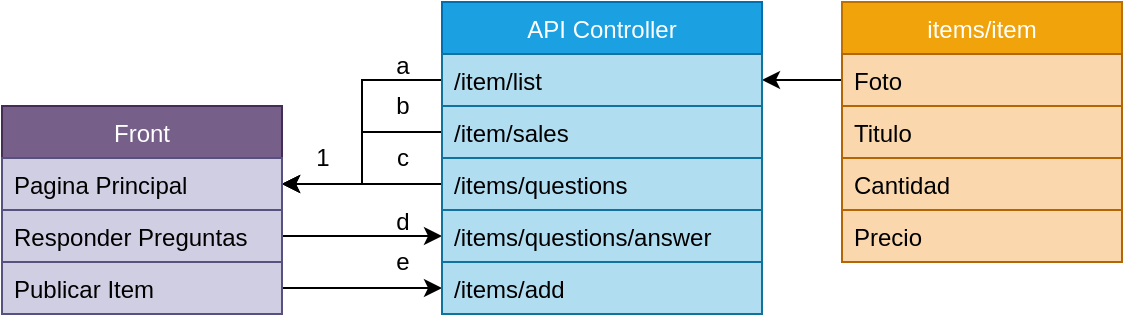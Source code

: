 <mxfile version="13.7.7" type="github" pages="2">
  <diagram id="C5RBs43oDa-KdzZeNtuy" name="Page-1">
    <mxGraphModel dx="953" dy="534" grid="1" gridSize="10" guides="1" tooltips="1" connect="1" arrows="0" fold="1" page="1" pageScale="1" pageWidth="827" pageHeight="1169" math="0" shadow="0">
      <root>
        <mxCell id="WIyWlLk6GJQsqaUBKTNV-0" />
        <mxCell id="WIyWlLk6GJQsqaUBKTNV-1" parent="WIyWlLk6GJQsqaUBKTNV-0" />
        <mxCell id="sxhTnpEn1PRu6iW9HYJo-9" value="a" style="text;html=1;align=center;verticalAlign=middle;resizable=0;points=[];autosize=1;" vertex="1" parent="WIyWlLk6GJQsqaUBKTNV-1">
          <mxGeometry x="370" y="222" width="20" height="20" as="geometry" />
        </mxCell>
        <mxCell id="sxhTnpEn1PRu6iW9HYJo-11" value="b" style="text;html=1;align=center;verticalAlign=middle;resizable=0;points=[];autosize=1;" vertex="1" parent="WIyWlLk6GJQsqaUBKTNV-1">
          <mxGeometry x="370" y="242" width="20" height="20" as="geometry" />
        </mxCell>
        <mxCell id="sxhTnpEn1PRu6iW9HYJo-12" value="c" style="text;html=1;align=center;verticalAlign=middle;resizable=0;points=[];autosize=1;" vertex="1" parent="WIyWlLk6GJQsqaUBKTNV-1">
          <mxGeometry x="370" y="268" width="20" height="20" as="geometry" />
        </mxCell>
        <mxCell id="sxhTnpEn1PRu6iW9HYJo-13" value="1" style="text;html=1;align=center;verticalAlign=middle;resizable=0;points=[];autosize=1;" vertex="1" parent="WIyWlLk6GJQsqaUBKTNV-1">
          <mxGeometry x="330" y="268" width="20" height="20" as="geometry" />
        </mxCell>
        <mxCell id="sxhTnpEn1PRu6iW9HYJo-14" style="edgeStyle=orthogonalEdgeStyle;rounded=0;orthogonalLoop=1;jettySize=auto;html=1;exitX=0;exitY=0.5;exitDx=0;exitDy=0;" edge="1" parent="WIyWlLk6GJQsqaUBKTNV-1" source="UCk4jpyQAJzVF1MGtJKG-5" target="sxhTnpEn1PRu6iW9HYJo-23">
          <mxGeometry relative="1" as="geometry">
            <mxPoint x="330" y="239" as="targetPoint" />
          </mxGeometry>
        </mxCell>
        <mxCell id="sxhTnpEn1PRu6iW9HYJo-15" style="edgeStyle=orthogonalEdgeStyle;rounded=0;orthogonalLoop=1;jettySize=auto;html=1;exitX=0;exitY=0.5;exitDx=0;exitDy=0;entryX=1;entryY=0.5;entryDx=0;entryDy=0;" edge="1" parent="WIyWlLk6GJQsqaUBKTNV-1" source="UCk4jpyQAJzVF1MGtJKG-6" target="sxhTnpEn1PRu6iW9HYJo-23">
          <mxGeometry relative="1" as="geometry">
            <mxPoint x="330" y="239" as="targetPoint" />
          </mxGeometry>
        </mxCell>
        <mxCell id="sxhTnpEn1PRu6iW9HYJo-16" style="edgeStyle=orthogonalEdgeStyle;rounded=0;orthogonalLoop=1;jettySize=auto;html=1;exitX=0;exitY=0.5;exitDx=0;exitDy=0;entryX=1;entryY=0.5;entryDx=0;entryDy=0;" edge="1" parent="WIyWlLk6GJQsqaUBKTNV-1" source="UCk4jpyQAJzVF1MGtJKG-20" target="sxhTnpEn1PRu6iW9HYJo-23">
          <mxGeometry relative="1" as="geometry">
            <mxPoint x="330" y="239" as="targetPoint" />
          </mxGeometry>
        </mxCell>
        <mxCell id="sxhTnpEn1PRu6iW9HYJo-18" style="edgeStyle=orthogonalEdgeStyle;rounded=0;orthogonalLoop=1;jettySize=auto;html=1;exitX=0;exitY=0.5;exitDx=0;exitDy=0;entryX=1;entryY=0.5;entryDx=0;entryDy=0;" edge="1" parent="WIyWlLk6GJQsqaUBKTNV-1" source="UCk4jpyQAJzVF1MGtJKG-17" target="UCk4jpyQAJzVF1MGtJKG-5">
          <mxGeometry relative="1" as="geometry" />
        </mxCell>
        <mxCell id="sxhTnpEn1PRu6iW9HYJo-30" style="edgeStyle=orthogonalEdgeStyle;rounded=0;orthogonalLoop=1;jettySize=auto;html=1;exitX=1;exitY=0.5;exitDx=0;exitDy=0;entryX=0;entryY=0.5;entryDx=0;entryDy=0;" edge="1" parent="WIyWlLk6GJQsqaUBKTNV-1" source="sxhTnpEn1PRu6iW9HYJo-24" target="UCk4jpyQAJzVF1MGtJKG-21">
          <mxGeometry relative="1" as="geometry" />
        </mxCell>
        <mxCell id="sxhTnpEn1PRu6iW9HYJo-31" style="edgeStyle=orthogonalEdgeStyle;rounded=0;orthogonalLoop=1;jettySize=auto;html=1;exitX=1;exitY=0.5;exitDx=0;exitDy=0;entryX=0;entryY=0.5;entryDx=0;entryDy=0;" edge="1" parent="WIyWlLk6GJQsqaUBKTNV-1" source="sxhTnpEn1PRu6iW9HYJo-25" target="UCk4jpyQAJzVF1MGtJKG-11">
          <mxGeometry relative="1" as="geometry" />
        </mxCell>
        <mxCell id="sxhTnpEn1PRu6iW9HYJo-32" value="d" style="text;html=1;align=center;verticalAlign=middle;resizable=0;points=[];autosize=1;" vertex="1" parent="WIyWlLk6GJQsqaUBKTNV-1">
          <mxGeometry x="370" y="300" width="20" height="20" as="geometry" />
        </mxCell>
        <mxCell id="sxhTnpEn1PRu6iW9HYJo-33" value="e" style="text;html=1;align=center;verticalAlign=middle;resizable=0;points=[];autosize=1;" vertex="1" parent="WIyWlLk6GJQsqaUBKTNV-1">
          <mxGeometry x="370" y="320" width="20" height="20" as="geometry" />
        </mxCell>
        <mxCell id="UCk4jpyQAJzVF1MGtJKG-13" value="items/item" style="swimlane;fontStyle=0;childLayout=stackLayout;horizontal=1;startSize=26;fillColor=#f0a30a;horizontalStack=0;resizeParent=1;resizeParentMax=0;resizeLast=0;collapsible=1;marginBottom=0;strokeColor=#BD7000;fontColor=#ffffff;" vertex="1" parent="WIyWlLk6GJQsqaUBKTNV-1">
          <mxGeometry x="600" y="200" width="140" height="130" as="geometry" />
        </mxCell>
        <mxCell id="UCk4jpyQAJzVF1MGtJKG-17" value="Foto" style="text;strokeColor=#b46504;fillColor=#fad7ac;align=left;verticalAlign=top;spacingLeft=4;spacingRight=4;overflow=hidden;rotatable=0;points=[[0,0.5],[1,0.5]];portConstraint=eastwest;" vertex="1" parent="UCk4jpyQAJzVF1MGtJKG-13">
          <mxGeometry y="26" width="140" height="26" as="geometry" />
        </mxCell>
        <mxCell id="UCk4jpyQAJzVF1MGtJKG-14" value="Titulo" style="text;strokeColor=#b46504;fillColor=#fad7ac;align=left;verticalAlign=top;spacingLeft=4;spacingRight=4;overflow=hidden;rotatable=0;points=[[0,0.5],[1,0.5]];portConstraint=eastwest;" vertex="1" parent="UCk4jpyQAJzVF1MGtJKG-13">
          <mxGeometry y="52" width="140" height="26" as="geometry" />
        </mxCell>
        <mxCell id="UCk4jpyQAJzVF1MGtJKG-15" value="Cantidad" style="text;strokeColor=#b46504;fillColor=#fad7ac;align=left;verticalAlign=top;spacingLeft=4;spacingRight=4;overflow=hidden;rotatable=0;points=[[0,0.5],[1,0.5]];portConstraint=eastwest;" vertex="1" parent="UCk4jpyQAJzVF1MGtJKG-13">
          <mxGeometry y="78" width="140" height="26" as="geometry" />
        </mxCell>
        <mxCell id="UCk4jpyQAJzVF1MGtJKG-16" value="Precio" style="text;strokeColor=#b46504;fillColor=#fad7ac;align=left;verticalAlign=top;spacingLeft=4;spacingRight=4;overflow=hidden;rotatable=0;points=[[0,0.5],[1,0.5]];portConstraint=eastwest;" vertex="1" parent="UCk4jpyQAJzVF1MGtJKG-13">
          <mxGeometry y="104" width="140" height="26" as="geometry" />
        </mxCell>
        <mxCell id="sxhTnpEn1PRu6iW9HYJo-22" value="Front" style="swimlane;fontStyle=0;childLayout=stackLayout;horizontal=1;startSize=26;fillColor=#76608a;horizontalStack=0;resizeParent=1;resizeParentMax=0;resizeLast=0;collapsible=1;marginBottom=0;strokeColor=#432D57;fontColor=#ffffff;" vertex="1" parent="WIyWlLk6GJQsqaUBKTNV-1">
          <mxGeometry x="180" y="252" width="140" height="104" as="geometry" />
        </mxCell>
        <mxCell id="sxhTnpEn1PRu6iW9HYJo-23" value="Pagina Principal" style="text;strokeColor=#56517e;fillColor=#d0cee2;align=left;verticalAlign=top;spacingLeft=4;spacingRight=4;overflow=hidden;rotatable=0;points=[[0,0.5],[1,0.5]];portConstraint=eastwest;" vertex="1" parent="sxhTnpEn1PRu6iW9HYJo-22">
          <mxGeometry y="26" width="140" height="26" as="geometry" />
        </mxCell>
        <mxCell id="sxhTnpEn1PRu6iW9HYJo-24" value="Responder Preguntas" style="text;strokeColor=#56517e;fillColor=#d0cee2;align=left;verticalAlign=top;spacingLeft=4;spacingRight=4;overflow=hidden;rotatable=0;points=[[0,0.5],[1,0.5]];portConstraint=eastwest;" vertex="1" parent="sxhTnpEn1PRu6iW9HYJo-22">
          <mxGeometry y="52" width="140" height="26" as="geometry" />
        </mxCell>
        <mxCell id="sxhTnpEn1PRu6iW9HYJo-25" value="Publicar Item" style="text;strokeColor=#56517e;fillColor=#d0cee2;align=left;verticalAlign=top;spacingLeft=4;spacingRight=4;overflow=hidden;rotatable=0;points=[[0,0.5],[1,0.5]];portConstraint=eastwest;" vertex="1" parent="sxhTnpEn1PRu6iW9HYJo-22">
          <mxGeometry y="78" width="140" height="26" as="geometry" />
        </mxCell>
        <mxCell id="UCk4jpyQAJzVF1MGtJKG-4" value="API Controller" style="swimlane;fontStyle=0;childLayout=stackLayout;horizontal=1;startSize=26;horizontalStack=0;resizeParent=1;resizeParentMax=0;resizeLast=0;collapsible=1;marginBottom=0;fillColor=#1ba1e2;strokeColor=#006EAF;fontColor=#ffffff;" vertex="1" parent="WIyWlLk6GJQsqaUBKTNV-1">
          <mxGeometry x="400" y="200" width="160" height="156" as="geometry" />
        </mxCell>
        <mxCell id="UCk4jpyQAJzVF1MGtJKG-5" value="/item/list" style="text;strokeColor=#10739e;fillColor=#b1ddf0;align=left;verticalAlign=top;spacingLeft=4;spacingRight=4;overflow=hidden;rotatable=0;points=[[0,0.5],[1,0.5]];portConstraint=eastwest;" vertex="1" parent="UCk4jpyQAJzVF1MGtJKG-4">
          <mxGeometry y="26" width="160" height="26" as="geometry" />
        </mxCell>
        <mxCell id="UCk4jpyQAJzVF1MGtJKG-6" value="/item/sales" style="text;strokeColor=#10739e;fillColor=#b1ddf0;align=left;verticalAlign=top;spacingLeft=4;spacingRight=4;overflow=hidden;rotatable=0;points=[[0,0.5],[1,0.5]];portConstraint=eastwest;" vertex="1" parent="UCk4jpyQAJzVF1MGtJKG-4">
          <mxGeometry y="52" width="160" height="26" as="geometry" />
        </mxCell>
        <mxCell id="UCk4jpyQAJzVF1MGtJKG-20" value="/items/questions" style="text;strokeColor=#10739e;fillColor=#b1ddf0;align=left;verticalAlign=top;spacingLeft=4;spacingRight=4;overflow=hidden;rotatable=0;points=[[0,0.5],[1,0.5]];portConstraint=eastwest;" vertex="1" parent="UCk4jpyQAJzVF1MGtJKG-4">
          <mxGeometry y="78" width="160" height="26" as="geometry" />
        </mxCell>
        <mxCell id="UCk4jpyQAJzVF1MGtJKG-21" value="/items/questions/answer" style="text;strokeColor=#10739e;fillColor=#b1ddf0;align=left;verticalAlign=top;spacingLeft=4;spacingRight=4;overflow=hidden;rotatable=0;points=[[0,0.5],[1,0.5]];portConstraint=eastwest;" vertex="1" parent="UCk4jpyQAJzVF1MGtJKG-4">
          <mxGeometry y="104" width="160" height="26" as="geometry" />
        </mxCell>
        <mxCell id="UCk4jpyQAJzVF1MGtJKG-11" value="/items/add" style="text;strokeColor=#10739e;fillColor=#b1ddf0;align=left;verticalAlign=top;spacingLeft=4;spacingRight=4;overflow=hidden;rotatable=0;points=[[0,0.5],[1,0.5]];portConstraint=eastwest;" vertex="1" parent="UCk4jpyQAJzVF1MGtJKG-4">
          <mxGeometry y="130" width="160" height="26" as="geometry" />
        </mxCell>
      </root>
    </mxGraphModel>
  </diagram>
  <diagram id="8S2bFOUYzF6jkFQfoZmO" name="Page-2">
    <mxGraphModel dx="418" dy="755" grid="1" gridSize="10" guides="1" tooltips="1" connect="1" arrows="1" fold="1" page="1" pageScale="1" pageWidth="827" pageHeight="1169" math="0" shadow="0">
      <root>
        <mxCell id="HByfwEFySUE5myntCGbK-0" />
        <mxCell id="HByfwEFySUE5myntCGbK-1" parent="HByfwEFySUE5myntCGbK-0" />
      </root>
    </mxGraphModel>
  </diagram>
</mxfile>
